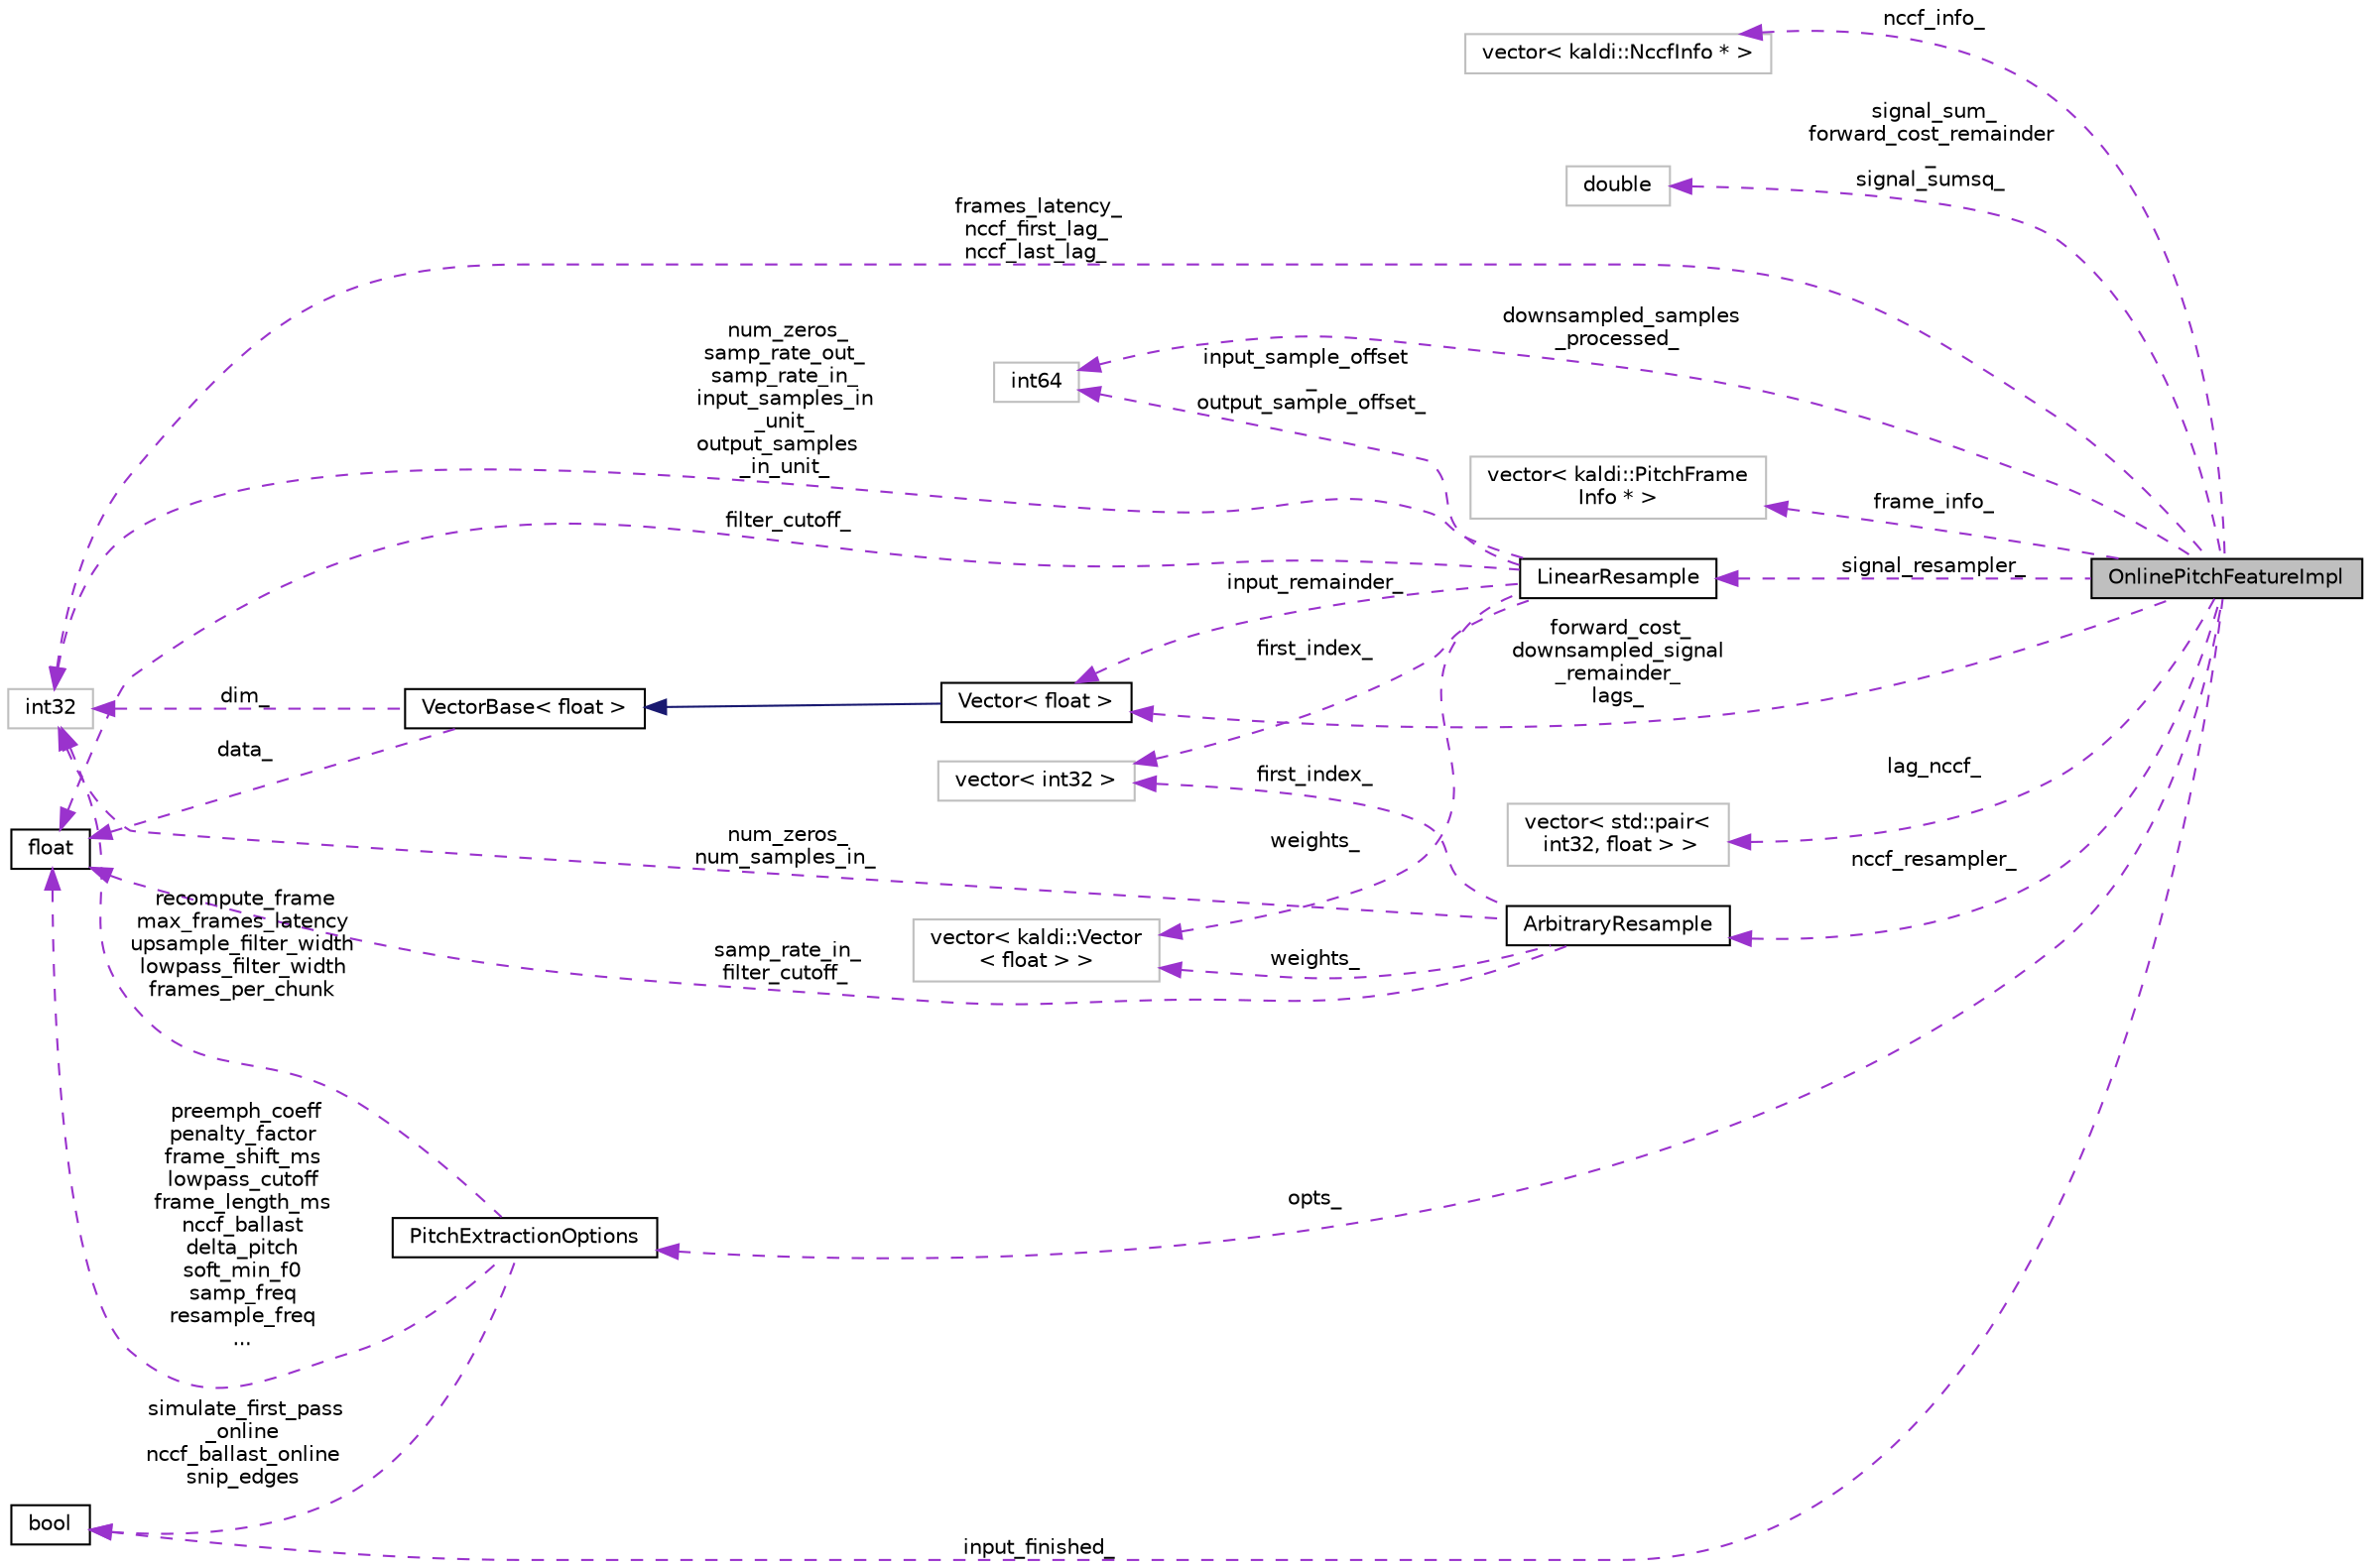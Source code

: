 digraph "OnlinePitchFeatureImpl"
{
  edge [fontname="Helvetica",fontsize="10",labelfontname="Helvetica",labelfontsize="10"];
  node [fontname="Helvetica",fontsize="10",shape=record];
  rankdir="LR";
  Node1 [label="OnlinePitchFeatureImpl",height=0.2,width=0.4,color="black", fillcolor="grey75", style="filled", fontcolor="black"];
  Node2 -> Node1 [dir="back",color="darkorchid3",fontsize="10",style="dashed",label=" nccf_info_" ,fontname="Helvetica"];
  Node2 [label="vector\< kaldi::NccfInfo * \>",height=0.2,width=0.4,color="grey75", fillcolor="white", style="filled"];
  Node3 -> Node1 [dir="back",color="darkorchid3",fontsize="10",style="dashed",label=" signal_sum_\nforward_cost_remainder\l_\nsignal_sumsq_" ,fontname="Helvetica"];
  Node3 [label="double",height=0.2,width=0.4,color="grey75", fillcolor="white", style="filled"];
  Node4 -> Node1 [dir="back",color="darkorchid3",fontsize="10",style="dashed",label=" nccf_resampler_" ,fontname="Helvetica"];
  Node4 [label="ArbitraryResample",height=0.2,width=0.4,color="black", fillcolor="white", style="filled",URL="$classkaldi_1_1ArbitraryResample.html",tooltip="Class ArbitraryResample allows you to resample a signal (assumed zero outside the sample region..."];
  Node5 -> Node4 [dir="back",color="darkorchid3",fontsize="10",style="dashed",label=" samp_rate_in_\nfilter_cutoff_" ,fontname="Helvetica"];
  Node5 [label="float",height=0.2,width=0.4,color="black", fillcolor="white", style="filled",URL="$classfloat.html"];
  Node6 -> Node4 [dir="back",color="darkorchid3",fontsize="10",style="dashed",label=" first_index_" ,fontname="Helvetica"];
  Node6 [label="vector\< int32 \>",height=0.2,width=0.4,color="grey75", fillcolor="white", style="filled"];
  Node7 -> Node4 [dir="back",color="darkorchid3",fontsize="10",style="dashed",label=" weights_" ,fontname="Helvetica"];
  Node7 [label="vector\< kaldi::Vector\l\< float \> \>",height=0.2,width=0.4,color="grey75", fillcolor="white", style="filled"];
  Node8 -> Node4 [dir="back",color="darkorchid3",fontsize="10",style="dashed",label=" num_zeros_\nnum_samples_in_" ,fontname="Helvetica"];
  Node8 [label="int32",height=0.2,width=0.4,color="grey75", fillcolor="white", style="filled"];
  Node9 -> Node1 [dir="back",color="darkorchid3",fontsize="10",style="dashed",label=" frame_info_" ,fontname="Helvetica"];
  Node9 [label="vector\< kaldi::PitchFrame\lInfo * \>",height=0.2,width=0.4,color="grey75", fillcolor="white", style="filled"];
  Node10 -> Node1 [dir="back",color="darkorchid3",fontsize="10",style="dashed",label=" downsampled_samples\l_processed_" ,fontname="Helvetica"];
  Node10 [label="int64",height=0.2,width=0.4,color="grey75", fillcolor="white", style="filled"];
  Node11 -> Node1 [dir="back",color="darkorchid3",fontsize="10",style="dashed",label=" input_finished_" ,fontname="Helvetica"];
  Node11 [label="bool",height=0.2,width=0.4,color="black", fillcolor="white", style="filled",URL="$classbool.html"];
  Node12 -> Node1 [dir="back",color="darkorchid3",fontsize="10",style="dashed",label=" lag_nccf_" ,fontname="Helvetica"];
  Node12 [label="vector\< std::pair\<\l int32, float \> \>",height=0.2,width=0.4,color="grey75", fillcolor="white", style="filled"];
  Node13 -> Node1 [dir="back",color="darkorchid3",fontsize="10",style="dashed",label=" opts_" ,fontname="Helvetica"];
  Node13 [label="PitchExtractionOptions",height=0.2,width=0.4,color="black", fillcolor="white", style="filled",URL="$structkaldi_1_1PitchExtractionOptions.html"];
  Node5 -> Node13 [dir="back",color="darkorchid3",fontsize="10",style="dashed",label=" preemph_coeff\npenalty_factor\nframe_shift_ms\nlowpass_cutoff\nframe_length_ms\nnccf_ballast\ndelta_pitch\nsoft_min_f0\nsamp_freq\nresample_freq\n..." ,fontname="Helvetica"];
  Node11 -> Node13 [dir="back",color="darkorchid3",fontsize="10",style="dashed",label=" simulate_first_pass\l_online\nnccf_ballast_online\nsnip_edges" ,fontname="Helvetica"];
  Node8 -> Node13 [dir="back",color="darkorchid3",fontsize="10",style="dashed",label=" recompute_frame\nmax_frames_latency\nupsample_filter_width\nlowpass_filter_width\nframes_per_chunk" ,fontname="Helvetica"];
  Node14 -> Node1 [dir="back",color="darkorchid3",fontsize="10",style="dashed",label=" signal_resampler_" ,fontname="Helvetica"];
  Node14 [label="LinearResample",height=0.2,width=0.4,color="black", fillcolor="white", style="filled",URL="$classkaldi_1_1LinearResample.html",tooltip="LinearResample is a special case of ArbitraryResample, where we want to resample a signal at linearly..."];
  Node5 -> Node14 [dir="back",color="darkorchid3",fontsize="10",style="dashed",label=" filter_cutoff_" ,fontname="Helvetica"];
  Node6 -> Node14 [dir="back",color="darkorchid3",fontsize="10",style="dashed",label=" first_index_" ,fontname="Helvetica"];
  Node10 -> Node14 [dir="back",color="darkorchid3",fontsize="10",style="dashed",label=" input_sample_offset\l_\noutput_sample_offset_" ,fontname="Helvetica"];
  Node15 -> Node14 [dir="back",color="darkorchid3",fontsize="10",style="dashed",label=" input_remainder_" ,fontname="Helvetica"];
  Node15 [label="Vector\< float \>",height=0.2,width=0.4,color="black", fillcolor="white", style="filled",URL="$classkaldi_1_1Vector.html"];
  Node16 -> Node15 [dir="back",color="midnightblue",fontsize="10",style="solid",fontname="Helvetica"];
  Node16 [label="VectorBase\< float \>",height=0.2,width=0.4,color="black", fillcolor="white", style="filled",URL="$classkaldi_1_1VectorBase.html"];
  Node5 -> Node16 [dir="back",color="darkorchid3",fontsize="10",style="dashed",label=" data_" ,fontname="Helvetica"];
  Node8 -> Node16 [dir="back",color="darkorchid3",fontsize="10",style="dashed",label=" dim_" ,fontname="Helvetica"];
  Node7 -> Node14 [dir="back",color="darkorchid3",fontsize="10",style="dashed",label=" weights_" ,fontname="Helvetica"];
  Node8 -> Node14 [dir="back",color="darkorchid3",fontsize="10",style="dashed",label=" num_zeros_\nsamp_rate_out_\nsamp_rate_in_\ninput_samples_in\l_unit_\noutput_samples\l_in_unit_" ,fontname="Helvetica"];
  Node15 -> Node1 [dir="back",color="darkorchid3",fontsize="10",style="dashed",label=" forward_cost_\ndownsampled_signal\l_remainder_\nlags_" ,fontname="Helvetica"];
  Node8 -> Node1 [dir="back",color="darkorchid3",fontsize="10",style="dashed",label=" frames_latency_\nnccf_first_lag_\nnccf_last_lag_" ,fontname="Helvetica"];
}
